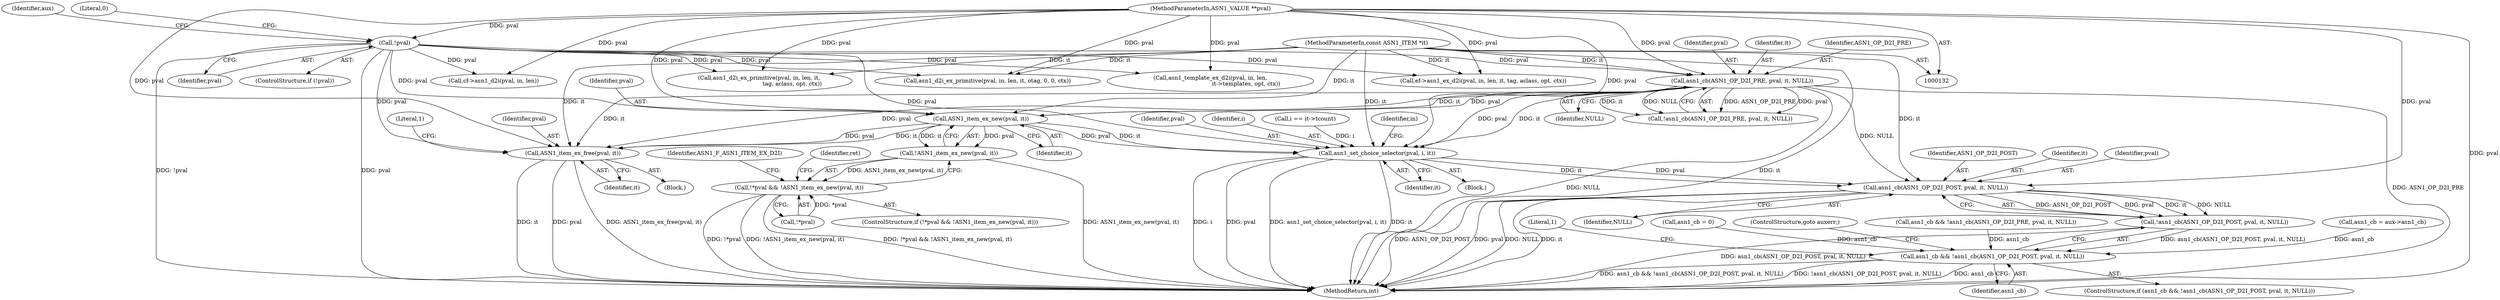 digraph "0_openssl_b717b083073b6cacc0a5e2397b661678aff7ae7f@pointer" {
"1000473" [label="(Call,ASN1_item_ex_new(pval, it))"];
"1000184" [label="(Call,!pval)"];
"1000133" [label="(MethodParameterIn,ASN1_VALUE **pval)"];
"1000461" [label="(Call,asn1_cb(ASN1_OP_D2I_PRE, pval, it, NULL))"];
"1000136" [label="(MethodParameterIn,const ASN1_ITEM *it)"];
"1000472" [label="(Call,!ASN1_item_ex_new(pval, it))"];
"1000468" [label="(Call,!*pval && !ASN1_item_ex_new(pval, it))"];
"1000519" [label="(Call,ASN1_item_ex_free(pval, it))"];
"1000529" [label="(Call,asn1_set_choice_selector(pval, i, it))"];
"1000541" [label="(Call,asn1_cb(ASN1_OP_D2I_POST, pval, it, NULL))"];
"1000540" [label="(Call,!asn1_cb(ASN1_OP_D2I_POST, pval, it, NULL))"];
"1000538" [label="(Call,asn1_cb && !asn1_cb(ASN1_OP_D2I_POST, pval, it, NULL))"];
"1000542" [label="(Identifier,ASN1_OP_D2I_POST)"];
"1000519" [label="(Call,ASN1_item_ex_free(pval, it))"];
"1000184" [label="(Call,!pval)"];
"1000529" [label="(Call,asn1_set_choice_selector(pval, i, it))"];
"1000482" [label="(Identifier,ret)"];
"1000463" [label="(Identifier,pval)"];
"1000530" [label="(Identifier,pval)"];
"1000539" [label="(Identifier,asn1_cb)"];
"1000461" [label="(Call,asn1_cb(ASN1_OP_D2I_PRE, pval, it, NULL))"];
"1000465" [label="(Identifier,NULL)"];
"1000464" [label="(Identifier,it)"];
"1000469" [label="(Call,!*pval)"];
"1000237" [label="(Call,asn1_d2i_ex_primitive(pval, in, len, it,\n                                     tag, aclass, opt, ctx))"];
"1000435" [label="(Call,cf->asn1_d2i(pval, in, len))"];
"1000136" [label="(MethodParameterIn,const ASN1_ITEM *it)"];
"1000478" [label="(Identifier,ASN1_F_ASN1_ITEM_EX_D2I)"];
"1000545" [label="(Identifier,NULL)"];
"1000537" [label="(ControlStructure,if (asn1_cb && !asn1_cb(ASN1_OP_D2I_POST, pval, it, NULL)))"];
"1000194" [label="(Call,asn1_cb = aux->asn1_cb)"];
"1000475" [label="(Identifier,it)"];
"1000873" [label="(MethodReturn,int)"];
"1000311" [label="(Call,asn1_d2i_ex_primitive(pval, in, len, it, otag, 0, 0, ctx))"];
"1000133" [label="(MethodParameterIn,ASN1_VALUE **pval)"];
"1000141" [label="(Block,)"];
"1000520" [label="(Identifier,pval)"];
"1000190" [label="(Identifier,aux)"];
"1000531" [label="(Identifier,i)"];
"1000541" [label="(Call,asn1_cb(ASN1_OP_D2I_POST, pval, it, NULL))"];
"1000187" [label="(Literal,0)"];
"1000548" [label="(Literal,1)"];
"1000510" [label="(Call,i == it->tcount)"];
"1000227" [label="(Call,asn1_template_ex_d2i(pval, in, len,\n                                        it->templates, opt, ctx))"];
"1000540" [label="(Call,!asn1_cb(ASN1_OP_D2I_POST, pval, it, NULL))"];
"1000200" [label="(Call,asn1_cb = 0)"];
"1000546" [label="(ControlStructure,goto auxerr;)"];
"1000524" [label="(Literal,1)"];
"1000467" [label="(ControlStructure,if (!*pval && !ASN1_item_ex_new(pval, it)))"];
"1000183" [label="(ControlStructure,if (!pval))"];
"1000532" [label="(Identifier,it)"];
"1000544" [label="(Identifier,it)"];
"1000535" [label="(Identifier,in)"];
"1000472" [label="(Call,!ASN1_item_ex_new(pval, it))"];
"1000185" [label="(Identifier,pval)"];
"1000538" [label="(Call,asn1_cb && !asn1_cb(ASN1_OP_D2I_POST, pval, it, NULL))"];
"1000543" [label="(Identifier,pval)"];
"1000458" [label="(Call,asn1_cb && !asn1_cb(ASN1_OP_D2I_PRE, pval, it, NULL))"];
"1000518" [label="(Block,)"];
"1000462" [label="(Identifier,ASN1_OP_D2I_PRE)"];
"1000473" [label="(Call,ASN1_item_ex_new(pval, it))"];
"1000460" [label="(Call,!asn1_cb(ASN1_OP_D2I_PRE, pval, it, NULL))"];
"1000521" [label="(Identifier,it)"];
"1000474" [label="(Identifier,pval)"];
"1000468" [label="(Call,!*pval && !ASN1_item_ex_new(pval, it))"];
"1000327" [label="(Call,ef->asn1_ex_d2i(pval, in, len, it, tag, aclass, opt, ctx))"];
"1000473" -> "1000472"  [label="AST: "];
"1000473" -> "1000475"  [label="CFG: "];
"1000474" -> "1000473"  [label="AST: "];
"1000475" -> "1000473"  [label="AST: "];
"1000472" -> "1000473"  [label="CFG: "];
"1000473" -> "1000472"  [label="DDG: pval"];
"1000473" -> "1000472"  [label="DDG: it"];
"1000184" -> "1000473"  [label="DDG: pval"];
"1000461" -> "1000473"  [label="DDG: pval"];
"1000461" -> "1000473"  [label="DDG: it"];
"1000133" -> "1000473"  [label="DDG: pval"];
"1000136" -> "1000473"  [label="DDG: it"];
"1000473" -> "1000519"  [label="DDG: pval"];
"1000473" -> "1000519"  [label="DDG: it"];
"1000473" -> "1000529"  [label="DDG: pval"];
"1000473" -> "1000529"  [label="DDG: it"];
"1000184" -> "1000183"  [label="AST: "];
"1000184" -> "1000185"  [label="CFG: "];
"1000185" -> "1000184"  [label="AST: "];
"1000187" -> "1000184"  [label="CFG: "];
"1000190" -> "1000184"  [label="CFG: "];
"1000184" -> "1000873"  [label="DDG: pval"];
"1000184" -> "1000873"  [label="DDG: !pval"];
"1000133" -> "1000184"  [label="DDG: pval"];
"1000184" -> "1000227"  [label="DDG: pval"];
"1000184" -> "1000237"  [label="DDG: pval"];
"1000184" -> "1000311"  [label="DDG: pval"];
"1000184" -> "1000327"  [label="DDG: pval"];
"1000184" -> "1000435"  [label="DDG: pval"];
"1000184" -> "1000461"  [label="DDG: pval"];
"1000184" -> "1000519"  [label="DDG: pval"];
"1000184" -> "1000529"  [label="DDG: pval"];
"1000133" -> "1000132"  [label="AST: "];
"1000133" -> "1000873"  [label="DDG: pval"];
"1000133" -> "1000227"  [label="DDG: pval"];
"1000133" -> "1000237"  [label="DDG: pval"];
"1000133" -> "1000311"  [label="DDG: pval"];
"1000133" -> "1000327"  [label="DDG: pval"];
"1000133" -> "1000435"  [label="DDG: pval"];
"1000133" -> "1000461"  [label="DDG: pval"];
"1000133" -> "1000519"  [label="DDG: pval"];
"1000133" -> "1000529"  [label="DDG: pval"];
"1000133" -> "1000541"  [label="DDG: pval"];
"1000461" -> "1000460"  [label="AST: "];
"1000461" -> "1000465"  [label="CFG: "];
"1000462" -> "1000461"  [label="AST: "];
"1000463" -> "1000461"  [label="AST: "];
"1000464" -> "1000461"  [label="AST: "];
"1000465" -> "1000461"  [label="AST: "];
"1000460" -> "1000461"  [label="CFG: "];
"1000461" -> "1000873"  [label="DDG: NULL"];
"1000461" -> "1000873"  [label="DDG: ASN1_OP_D2I_PRE"];
"1000461" -> "1000460"  [label="DDG: ASN1_OP_D2I_PRE"];
"1000461" -> "1000460"  [label="DDG: pval"];
"1000461" -> "1000460"  [label="DDG: it"];
"1000461" -> "1000460"  [label="DDG: NULL"];
"1000136" -> "1000461"  [label="DDG: it"];
"1000461" -> "1000519"  [label="DDG: pval"];
"1000461" -> "1000519"  [label="DDG: it"];
"1000461" -> "1000529"  [label="DDG: pval"];
"1000461" -> "1000529"  [label="DDG: it"];
"1000461" -> "1000541"  [label="DDG: NULL"];
"1000136" -> "1000132"  [label="AST: "];
"1000136" -> "1000873"  [label="DDG: it"];
"1000136" -> "1000237"  [label="DDG: it"];
"1000136" -> "1000311"  [label="DDG: it"];
"1000136" -> "1000327"  [label="DDG: it"];
"1000136" -> "1000519"  [label="DDG: it"];
"1000136" -> "1000529"  [label="DDG: it"];
"1000136" -> "1000541"  [label="DDG: it"];
"1000472" -> "1000468"  [label="AST: "];
"1000468" -> "1000472"  [label="CFG: "];
"1000472" -> "1000873"  [label="DDG: ASN1_item_ex_new(pval, it)"];
"1000472" -> "1000468"  [label="DDG: ASN1_item_ex_new(pval, it)"];
"1000468" -> "1000467"  [label="AST: "];
"1000468" -> "1000469"  [label="CFG: "];
"1000469" -> "1000468"  [label="AST: "];
"1000478" -> "1000468"  [label="CFG: "];
"1000482" -> "1000468"  [label="CFG: "];
"1000468" -> "1000873"  [label="DDG: !ASN1_item_ex_new(pval, it)"];
"1000468" -> "1000873"  [label="DDG: !*pval && !ASN1_item_ex_new(pval, it)"];
"1000468" -> "1000873"  [label="DDG: !*pval"];
"1000469" -> "1000468"  [label="DDG: *pval"];
"1000519" -> "1000518"  [label="AST: "];
"1000519" -> "1000521"  [label="CFG: "];
"1000520" -> "1000519"  [label="AST: "];
"1000521" -> "1000519"  [label="AST: "];
"1000524" -> "1000519"  [label="CFG: "];
"1000519" -> "1000873"  [label="DDG: pval"];
"1000519" -> "1000873"  [label="DDG: ASN1_item_ex_free(pval, it)"];
"1000519" -> "1000873"  [label="DDG: it"];
"1000529" -> "1000141"  [label="AST: "];
"1000529" -> "1000532"  [label="CFG: "];
"1000530" -> "1000529"  [label="AST: "];
"1000531" -> "1000529"  [label="AST: "];
"1000532" -> "1000529"  [label="AST: "];
"1000535" -> "1000529"  [label="CFG: "];
"1000529" -> "1000873"  [label="DDG: i"];
"1000529" -> "1000873"  [label="DDG: pval"];
"1000529" -> "1000873"  [label="DDG: asn1_set_choice_selector(pval, i, it)"];
"1000529" -> "1000873"  [label="DDG: it"];
"1000510" -> "1000529"  [label="DDG: i"];
"1000529" -> "1000541"  [label="DDG: pval"];
"1000529" -> "1000541"  [label="DDG: it"];
"1000541" -> "1000540"  [label="AST: "];
"1000541" -> "1000545"  [label="CFG: "];
"1000542" -> "1000541"  [label="AST: "];
"1000543" -> "1000541"  [label="AST: "];
"1000544" -> "1000541"  [label="AST: "];
"1000545" -> "1000541"  [label="AST: "];
"1000540" -> "1000541"  [label="CFG: "];
"1000541" -> "1000873"  [label="DDG: ASN1_OP_D2I_POST"];
"1000541" -> "1000873"  [label="DDG: pval"];
"1000541" -> "1000873"  [label="DDG: NULL"];
"1000541" -> "1000873"  [label="DDG: it"];
"1000541" -> "1000540"  [label="DDG: ASN1_OP_D2I_POST"];
"1000541" -> "1000540"  [label="DDG: pval"];
"1000541" -> "1000540"  [label="DDG: it"];
"1000541" -> "1000540"  [label="DDG: NULL"];
"1000540" -> "1000538"  [label="AST: "];
"1000538" -> "1000540"  [label="CFG: "];
"1000540" -> "1000873"  [label="DDG: asn1_cb(ASN1_OP_D2I_POST, pval, it, NULL)"];
"1000540" -> "1000538"  [label="DDG: asn1_cb(ASN1_OP_D2I_POST, pval, it, NULL)"];
"1000538" -> "1000537"  [label="AST: "];
"1000538" -> "1000539"  [label="CFG: "];
"1000539" -> "1000538"  [label="AST: "];
"1000546" -> "1000538"  [label="CFG: "];
"1000548" -> "1000538"  [label="CFG: "];
"1000538" -> "1000873"  [label="DDG: !asn1_cb(ASN1_OP_D2I_POST, pval, it, NULL)"];
"1000538" -> "1000873"  [label="DDG: asn1_cb"];
"1000538" -> "1000873"  [label="DDG: asn1_cb && !asn1_cb(ASN1_OP_D2I_POST, pval, it, NULL)"];
"1000200" -> "1000538"  [label="DDG: asn1_cb"];
"1000458" -> "1000538"  [label="DDG: asn1_cb"];
"1000194" -> "1000538"  [label="DDG: asn1_cb"];
}
